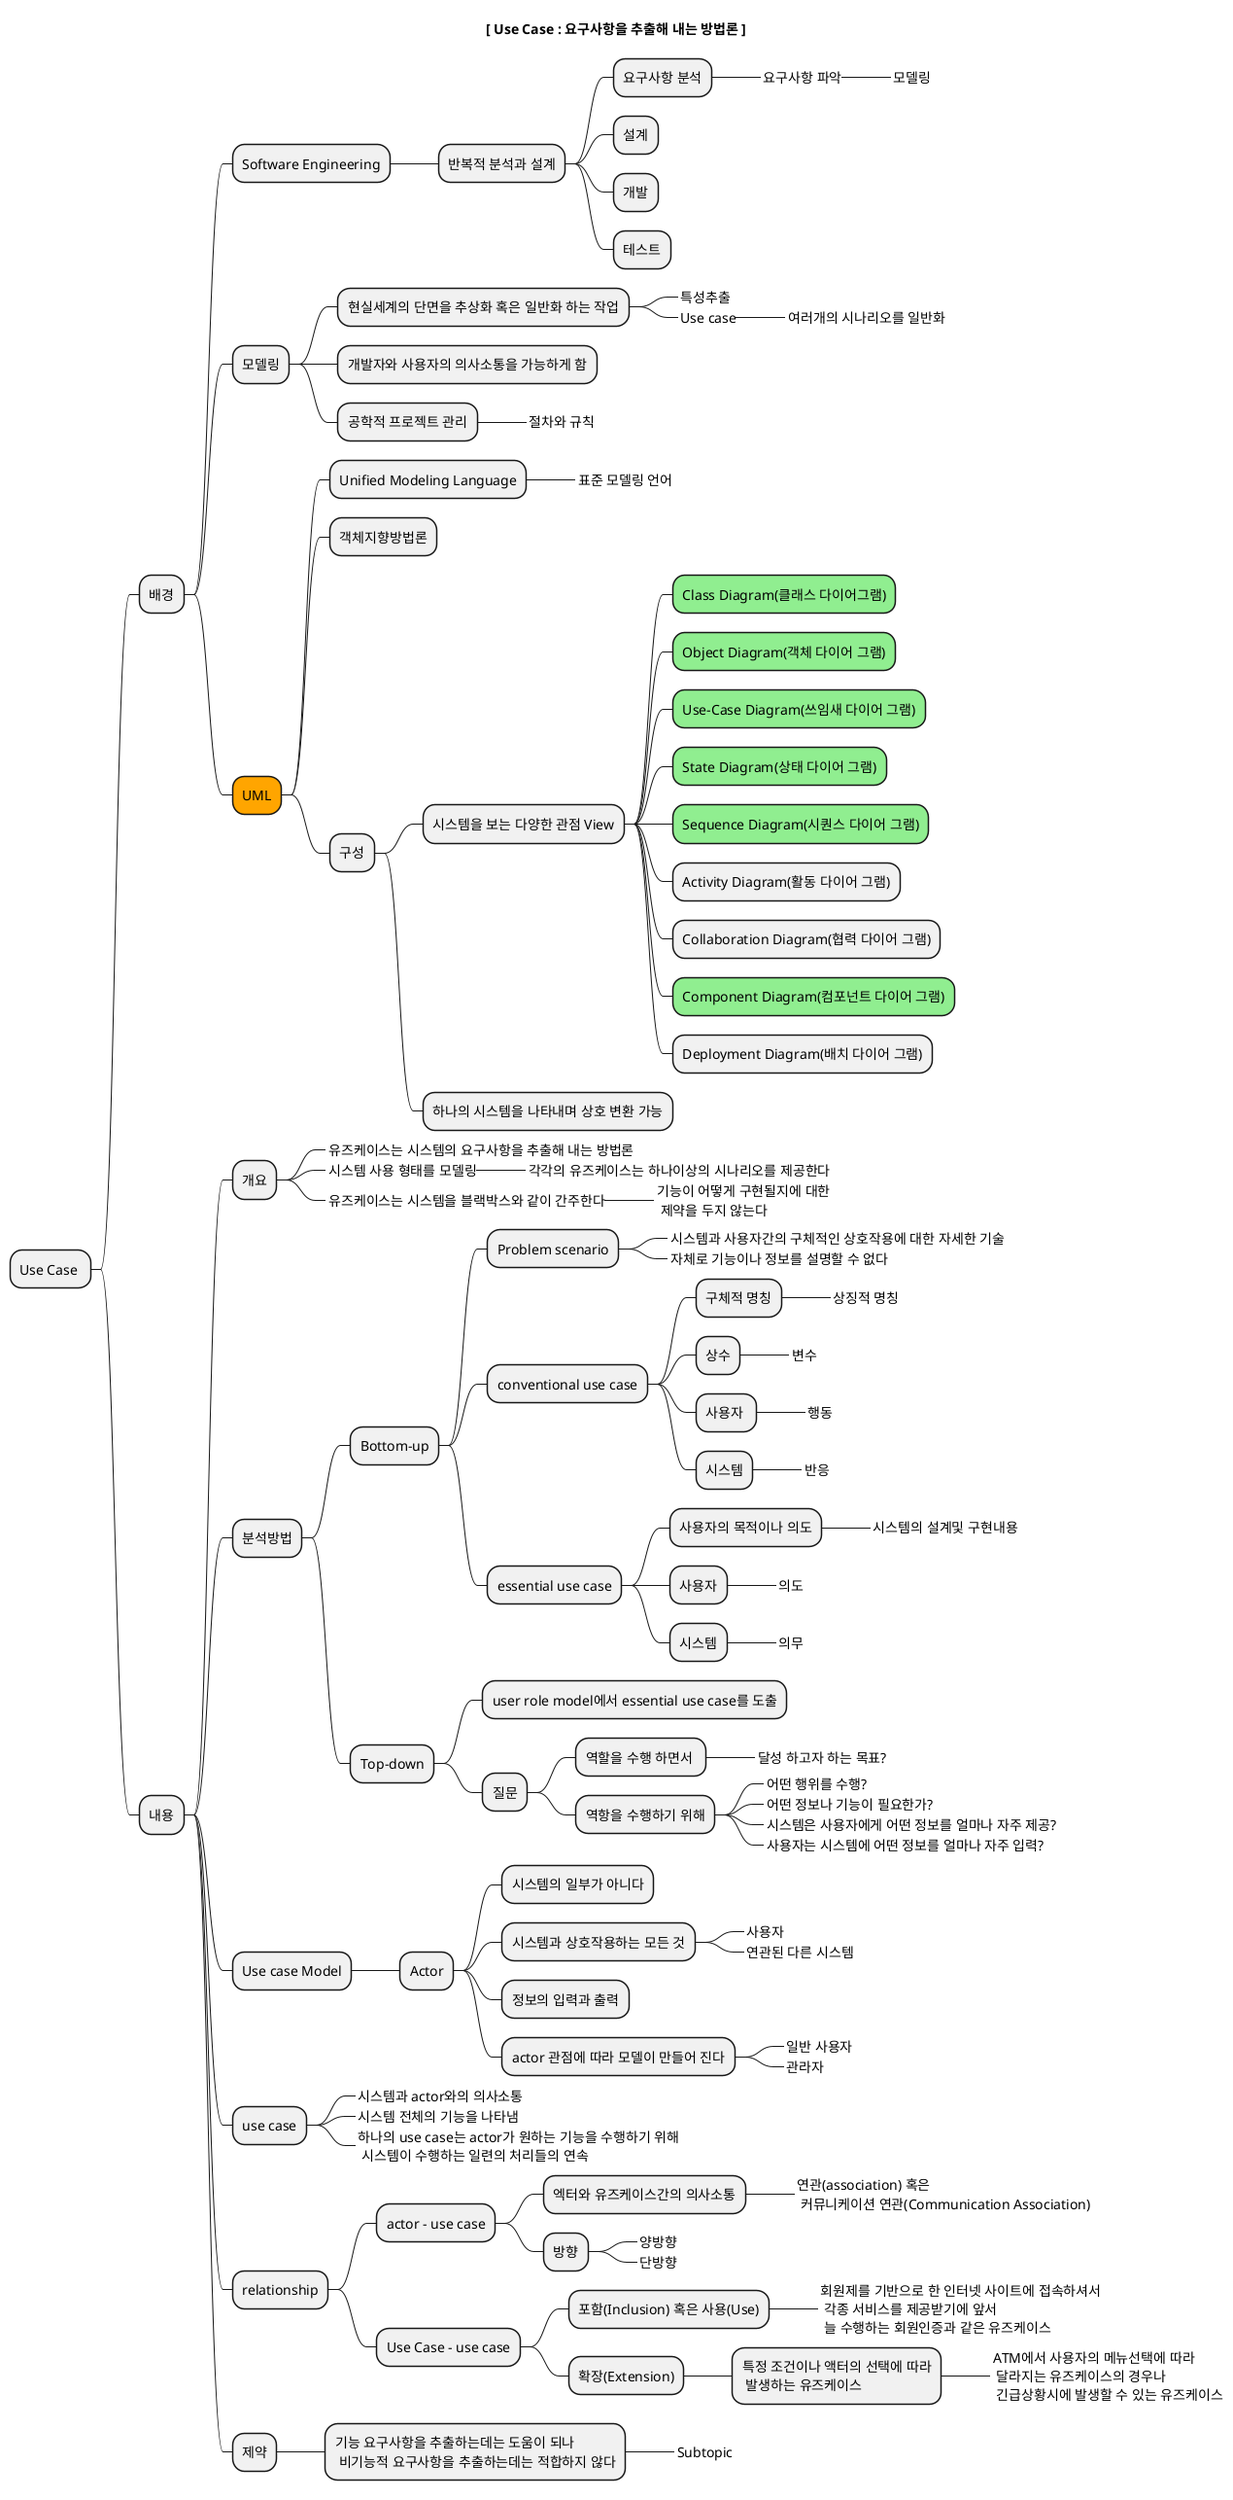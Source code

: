 @startmindmap
title 
[ Use Case : 요구사항을 추출해 내는 방법론 ]
end title

* Use Case 
** 배경
*** Software Engineering
**** 반복적 분석과 설계
***** 요구사항 분석
******_ 요구사항 파악
*******_ 모델링
***** 설계
***** 개발
***** 테스트
*** 모델링
**** 현실세계의 단면을 추상화 혹은 일반화 하는 작업
*****_ 특성추출
*****_ Use case
******_ 여러개의 시나리오를 일반화
**** 개발자와 사용자의 의사소통을 가능하게 함
**** 공학적 프로젝트 관리
*****_ 절차와 규칙
***[#Orange] UML
**** Unified Modeling Language
*****_ 표준 모델링 언어
**** 객체지향방법론
**** 구성
***** 시스템을 보는 다양한 관점 View
******[#lightgreen] Class Diagram(클래스 다이어그램)
******[#lightgreen] Object Diagram(객체 다이어 그램)
******[#lightgreen] Use-Case Diagram(쓰임새 다이어 그램)
******[#lightgreen] State Diagram(상태 다이어 그램)
******[#lightgreen] Sequence Diagram(시퀀스 다이어 그램)
****** Activity Diagram(활동 다이어 그램)
****** Collaboration Diagram(협력 다이어 그램)
******[#lightgreen] Component Diagram(컴포넌트 다이어 그램)
****** Deployment Diagram(배치 다이어 그램)
***** 하나의 시스템을 나타내며 상호 변환 가능
** 내용

*** 개요
****_ 유즈케이스는 시스템의 요구사항을 추출해 내는 방법론
****_ 시스템 사용 형태를 모델링
*****_ 각각의 유즈케이스는 하나이상의 시나리오를 제공한다
****_ 유즈케이스는 시스템을 블랙박스와 같이 간주한다
*****_ 기능이 어떻게 구현될지에 대한\n 제약을 두지 않는다

*** 분석방법
**** Bottom-up
***** Problem scenario
******_ 시스템과 사용자간의 구체적인 상호작용에 대한 자세한 기술
******_ 자체로 기능이나 정보를 설명할 수 없다
***** conventional use case
****** 구체적 명칭
*******_ 상징적 명칭
****** 상수
*******_ 변수
****** 사용자 
*******_ 행동
****** 시스템
*******_ 반응
***** essential use case
****** 사용자의 목적이나 의도
*******_ 시스템의 설계및 구현내용
****** 사용자
*******_ 의도
****** 시스템
*******_ 의무
**** Top-down
***** user role model에서 essential use case를 도출
***** 질문
****** 역할을 수행 하면서 
*******_ 달성 하고자 하는 목표?
****** 역항을 수행하기 위해
*******_ 어떤 행위를 수행?
*******_ 어떤 정보나 기능이 필요한가?
*******_ 시스템은 사용자에게 어떤 정보를 얼마나 자주 제공?
*******_ 사용자는 시스템에 어떤 정보를 얼마나 자주 입력?
*** Use case Model
**** Actor
***** 시스템의 일부가 아니다
***** 시스템과 상호작용하는 모든 것
******_ 사용자
******_ 연관된 다른 시스템
***** 정보의 입력과 출력
***** actor 관점에 따라 모델이 만들어 진다
******_ 일반 사용자
******_ 관라자
*** use case
****_ 시스템과 actor와의 의사소통
****_ 시스템 전체의 기능을 나타냄
****_ 하나의 use case는 actor가 원하는 기능을 수행하기 위해\n 시스템이 수행하는 일련의 처리들의 연속
*** relationship
**** actor - use case
***** 엑터와 유즈케이스간의 의사소통
******_ 연관(association) 혹은\n 커뮤니케이션 연관(Communication Association)
***** 방향
******_ 양방향
******_ 단방향
**** Use Case - use case
***** 포함(Inclusion) 혹은 사용(Use)
******_ 회원제를 기반으로 한 인터넷 사이트에 접속하셔서\n 각종 서비스를 제공받기에 앞서\n 늘 수행하는 회원인증과 같은 유즈케이스 
***** 확장(Extension)
****** 특정 조건이나 액터의 선택에 따라\n 발생하는 유즈케이스
*******_ ATM에서 사용자의 메뉴선택에 따라\n 달라지는 유즈케이스의 경우나\n 긴급상황시에 발생할 수 있는 유즈케이스

*** 제약
**** 기능 요구사항을 추출하는데는 도움이 되나\n 비기능적 요구사항을 추출하는데는 적합하지 않다
*****_ Subtopic



@endmindmap

